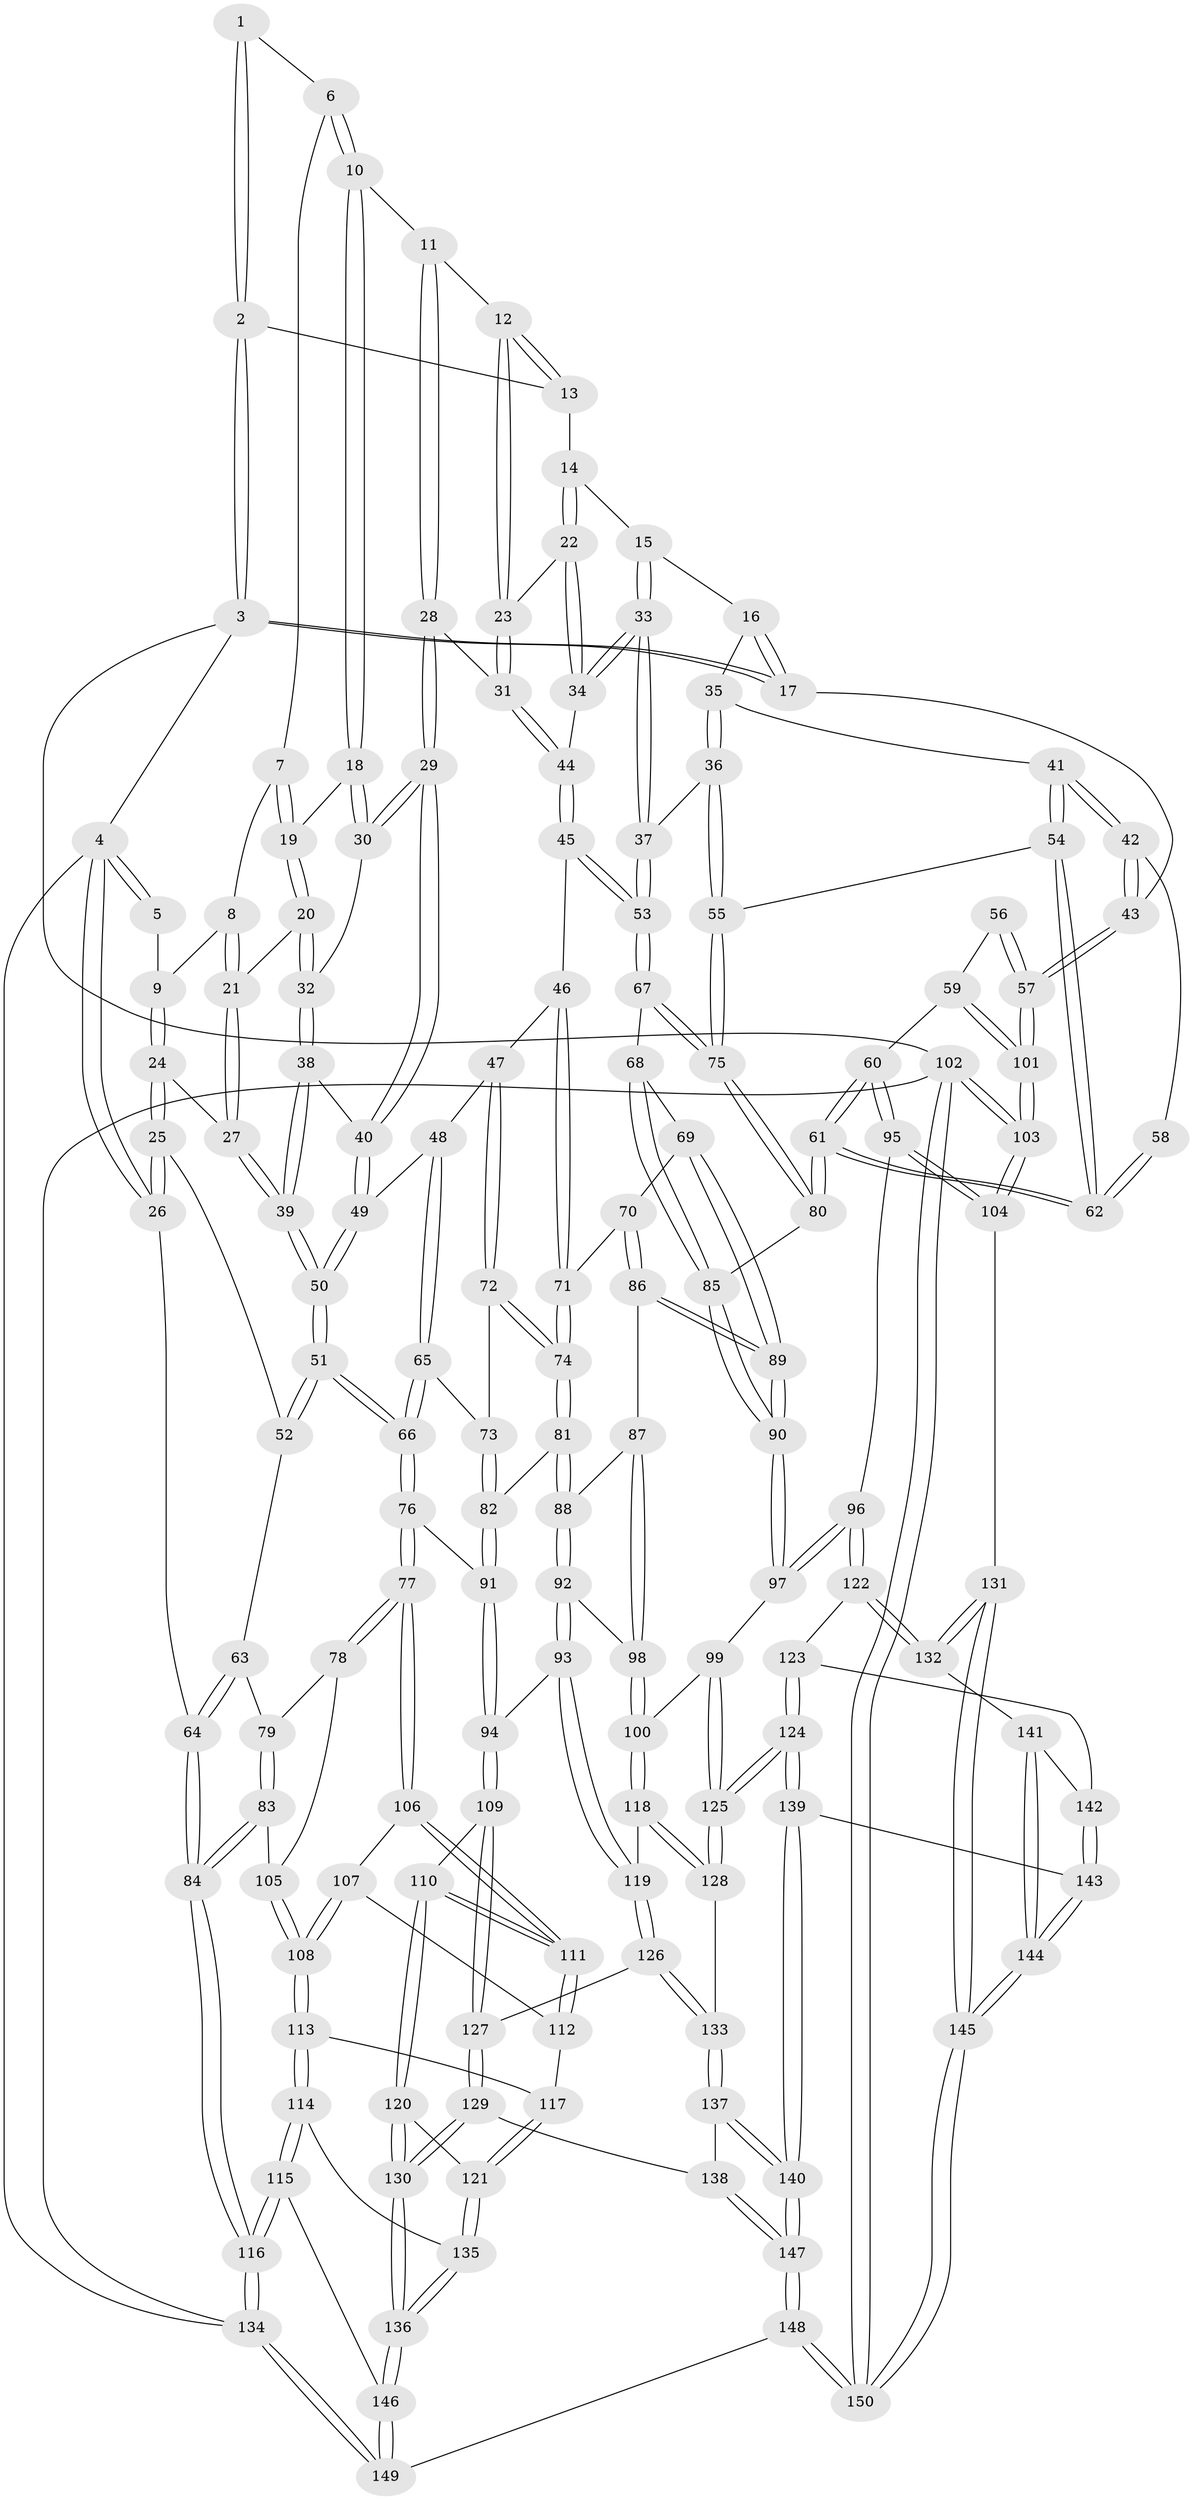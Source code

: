 // Generated by graph-tools (version 1.1) at 2025/03/03/09/25 03:03:21]
// undirected, 150 vertices, 372 edges
graph export_dot {
graph [start="1"]
  node [color=gray90,style=filled];
  1 [pos="+0.2808170973342112+0"];
  2 [pos="+0.6404107541897338+0"];
  3 [pos="+1+0"];
  4 [pos="+0+0"];
  5 [pos="+0.010313838520921836+0"];
  6 [pos="+0.2920778582469674+0"];
  7 [pos="+0.22503804494217416+0.06948234894374267"];
  8 [pos="+0.17799409528784116+0.10598131478235365"];
  9 [pos="+0.10852034423563275+0.09633668797050751"];
  10 [pos="+0.3603769763844416+0.08170148001660676"];
  11 [pos="+0.5007114811115249+0.10108543752814447"];
  12 [pos="+0.53999220473193+0.07888982051487234"];
  13 [pos="+0.6414659148708932+0"];
  14 [pos="+0.7202997705934417+0.027058329569994218"];
  15 [pos="+0.8529254390701102+0.12950414642379457"];
  16 [pos="+0.8856232785806164+0.1302045838535535"];
  17 [pos="+1+0"];
  18 [pos="+0.3533539594754371+0.11002378602937135"];
  19 [pos="+0.2516826685699015+0.13421574334268846"];
  20 [pos="+0.23502910957570555+0.1888293890601528"];
  21 [pos="+0.19806244177814544+0.18630281083350575"];
  22 [pos="+0.6804952217919487+0.19776170110554642"];
  23 [pos="+0.5995249448503042+0.19455661115861977"];
  24 [pos="+0.04212143108017584+0.2175903961219079"];
  25 [pos="+0.02140933182334487+0.22804277586617364"];
  26 [pos="+0+0.19325003876057487"];
  27 [pos="+0.13854007279713812+0.22043726398975091"];
  28 [pos="+0.4574946998533044+0.2100063804415115"];
  29 [pos="+0.38893470768225474+0.24026219424522632"];
  30 [pos="+0.35492717639763055+0.18193880041536947"];
  31 [pos="+0.5554595209860166+0.2528675239392521"];
  32 [pos="+0.23853850385298458+0.19143015949614034"];
  33 [pos="+0.7415132202887863+0.2647062645699264"];
  34 [pos="+0.7348281242253413+0.2584861275174818"];
  35 [pos="+0.9110006614710348+0.19168957197505823"];
  36 [pos="+0.7887645743984629+0.33221488685783446"];
  37 [pos="+0.7495973510692838+0.2992826251060969"];
  38 [pos="+0.2566379044288926+0.2657208005594223"];
  39 [pos="+0.21832141731504462+0.3174961311656294"];
  40 [pos="+0.38304741648042884+0.2633628968783587"];
  41 [pos="+0.9852365214760609+0.2856339967483712"];
  42 [pos="+1+0.2948930633554485"];
  43 [pos="+1+0.3388505547588573"];
  44 [pos="+0.5580617486622607+0.2846675432417152"];
  45 [pos="+0.5562908044821485+0.32170910858082485"];
  46 [pos="+0.44592334870432504+0.35486546018892373"];
  47 [pos="+0.44080942496752545+0.3538307567681252"];
  48 [pos="+0.40126532969638545+0.33258749617070904"];
  49 [pos="+0.3870264464189083+0.29135034367673107"];
  50 [pos="+0.21659303607339123+0.3476957724745465"];
  51 [pos="+0.20580528098382983+0.3854998849089607"];
  52 [pos="+0.08819104428645151+0.3486155934989333"];
  53 [pos="+0.6122887512131616+0.3754957723424711"];
  54 [pos="+0.8042351180339431+0.3501678786068208"];
  55 [pos="+0.8033081062242764+0.3498252480118901"];
  56 [pos="+0.9274893801122293+0.39993719549712914"];
  57 [pos="+1+0.38427331266796394"];
  58 [pos="+0.9209803182135077+0.39238393280522643"];
  59 [pos="+0.9628869451099361+0.5107104756813058"];
  60 [pos="+0.9024611661805529+0.5211451804920999"];
  61 [pos="+0.8965386977204539+0.5159723856082115"];
  62 [pos="+0.8388463764536378+0.3928498525608794"];
  63 [pos="+0.05396271343996197+0.40938555621195905"];
  64 [pos="+0+0.5296304855507374"];
  65 [pos="+0.30121002133224445+0.4382478618928043"];
  66 [pos="+0.24767048364512043+0.47820011560391523"];
  67 [pos="+0.6111528810736605+0.40256378868890247"];
  68 [pos="+0.6088797290318827+0.41051898118547275"];
  69 [pos="+0.6036572800214556+0.4166525811364584"];
  70 [pos="+0.5819211308247182+0.43131377716070296"];
  71 [pos="+0.49754748206511296+0.44030814239995486"];
  72 [pos="+0.42341245495755864+0.4471170135304896"];
  73 [pos="+0.4152043697281189+0.4514577124371881"];
  74 [pos="+0.4755222462232593+0.492529279437868"];
  75 [pos="+0.748323995739547+0.44288666453657616"];
  76 [pos="+0.2475473222676477+0.47909672580317303"];
  77 [pos="+0.21240691517599986+0.5101459177498526"];
  78 [pos="+0.1735388316844259+0.5188052122491246"];
  79 [pos="+0.08197459316377709+0.44754027365819266"];
  80 [pos="+0.7376613423517123+0.5053853782666438"];
  81 [pos="+0.4753395011184473+0.5213432321704774"];
  82 [pos="+0.39206130892729446+0.5236118287211279"];
  83 [pos="+0+0.5672914866907951"];
  84 [pos="+0+0.609680455811167"];
  85 [pos="+0.712828831407333+0.5308944987357656"];
  86 [pos="+0.5363037243488742+0.5425339486079341"];
  87 [pos="+0.5241982398021695+0.5466369439744598"];
  88 [pos="+0.4880317148776557+0.5351925874607402"];
  89 [pos="+0.6167005420117244+0.5562391630752384"];
  90 [pos="+0.689050522018223+0.5992424776356837"];
  91 [pos="+0.33212616855031585+0.54003226080198"];
  92 [pos="+0.4247914349023971+0.6420721717404395"];
  93 [pos="+0.41200292544904016+0.649433554104914"];
  94 [pos="+0.37807348216995595+0.6630955906036518"];
  95 [pos="+0.8539923783253721+0.6369894636259789"];
  96 [pos="+0.7775714859931593+0.6685707124456264"];
  97 [pos="+0.6931239540139515+0.618313535524936"];
  98 [pos="+0.5328516939535951+0.6433993272794347"];
  99 [pos="+0.627523470146351+0.6709800610222192"];
  100 [pos="+0.5697941902473495+0.6839833488201518"];
  101 [pos="+1+0.49631903913302367"];
  102 [pos="+1+1"];
  103 [pos="+1+0.7919820591617255"];
  104 [pos="+1+0.7884574439374287"];
  105 [pos="+0.12812694563620036+0.5442134160202986"];
  106 [pos="+0.21615533216376523+0.5908956970610109"];
  107 [pos="+0.21063217795274486+0.617841677833486"];
  108 [pos="+0.11747332180056773+0.6953174903418571"];
  109 [pos="+0.37324856688818087+0.675845214514158"];
  110 [pos="+0.3366819538156857+0.689963261274577"];
  111 [pos="+0.32603702517475686+0.6859026314610088"];
  112 [pos="+0.22682322197632232+0.673813199539614"];
  113 [pos="+0.10765034527513505+0.7158855381961466"];
  114 [pos="+0.03606493085934195+0.7922634304527019"];
  115 [pos="+0+0.8369043676059603"];
  116 [pos="+0+0.8873532164017645"];
  117 [pos="+0.2167296553476223+0.6947300473899695"];
  118 [pos="+0.5558026558838427+0.7048579430641436"];
  119 [pos="+0.5394594797622215+0.7198110008307189"];
  120 [pos="+0.27787141661972115+0.7619260598279768"];
  121 [pos="+0.24323163413319154+0.7550563650979617"];
  122 [pos="+0.7789761398553103+0.7440639084836771"];
  123 [pos="+0.7252117940069817+0.8184384269097906"];
  124 [pos="+0.6701085869871216+0.8332529064643117"];
  125 [pos="+0.6639224895084965+0.8280250152452323"];
  126 [pos="+0.5110888484498239+0.7559382356615393"];
  127 [pos="+0.4306438786724197+0.7750258466695349"];
  128 [pos="+0.620373159910684+0.817248126580312"];
  129 [pos="+0.40714891709803575+0.8539879152704142"];
  130 [pos="+0.3144076105870201+0.8886646099227157"];
  131 [pos="+0.9829059787494321+0.8208277994875594"];
  132 [pos="+0.9033201138951364+0.8245635679392561"];
  133 [pos="+0.5550962541084008+0.8209815480794705"];
  134 [pos="+0+1"];
  135 [pos="+0.15026659765531258+0.7933166937012258"];
  136 [pos="+0.3099478397135107+0.8939159636211681"];
  137 [pos="+0.5384205718425262+0.8538525658247376"];
  138 [pos="+0.46743621523685175+0.8981208922648196"];
  139 [pos="+0.6410993617399141+0.932236835536588"];
  140 [pos="+0.6344143627253159+0.9428420277992144"];
  141 [pos="+0.8608319989224759+0.8612135094533371"];
  142 [pos="+0.7608429061300441+0.858823079682678"];
  143 [pos="+0.7772888127452551+0.9302956040807064"];
  144 [pos="+0.8171254937206069+0.9770174367392511"];
  145 [pos="+0.8398411005523985+1"];
  146 [pos="+0.29098028075060933+0.9356712313601817"];
  147 [pos="+0.5696190768857923+1"];
  148 [pos="+0.5697220632398249+1"];
  149 [pos="+0.28375846418065215+1"];
  150 [pos="+0.8420260736169405+1"];
  1 -- 2;
  1 -- 2;
  1 -- 6;
  2 -- 3;
  2 -- 3;
  2 -- 13;
  3 -- 4;
  3 -- 17;
  3 -- 17;
  3 -- 102;
  4 -- 5;
  4 -- 5;
  4 -- 26;
  4 -- 26;
  4 -- 134;
  5 -- 9;
  6 -- 7;
  6 -- 10;
  6 -- 10;
  7 -- 8;
  7 -- 19;
  7 -- 19;
  8 -- 9;
  8 -- 21;
  8 -- 21;
  9 -- 24;
  9 -- 24;
  10 -- 11;
  10 -- 18;
  10 -- 18;
  11 -- 12;
  11 -- 28;
  11 -- 28;
  12 -- 13;
  12 -- 13;
  12 -- 23;
  12 -- 23;
  13 -- 14;
  14 -- 15;
  14 -- 22;
  14 -- 22;
  15 -- 16;
  15 -- 33;
  15 -- 33;
  16 -- 17;
  16 -- 17;
  16 -- 35;
  17 -- 43;
  18 -- 19;
  18 -- 30;
  18 -- 30;
  19 -- 20;
  19 -- 20;
  20 -- 21;
  20 -- 32;
  20 -- 32;
  21 -- 27;
  21 -- 27;
  22 -- 23;
  22 -- 34;
  22 -- 34;
  23 -- 31;
  23 -- 31;
  24 -- 25;
  24 -- 25;
  24 -- 27;
  25 -- 26;
  25 -- 26;
  25 -- 52;
  26 -- 64;
  27 -- 39;
  27 -- 39;
  28 -- 29;
  28 -- 29;
  28 -- 31;
  29 -- 30;
  29 -- 30;
  29 -- 40;
  29 -- 40;
  30 -- 32;
  31 -- 44;
  31 -- 44;
  32 -- 38;
  32 -- 38;
  33 -- 34;
  33 -- 34;
  33 -- 37;
  33 -- 37;
  34 -- 44;
  35 -- 36;
  35 -- 36;
  35 -- 41;
  36 -- 37;
  36 -- 55;
  36 -- 55;
  37 -- 53;
  37 -- 53;
  38 -- 39;
  38 -- 39;
  38 -- 40;
  39 -- 50;
  39 -- 50;
  40 -- 49;
  40 -- 49;
  41 -- 42;
  41 -- 42;
  41 -- 54;
  41 -- 54;
  42 -- 43;
  42 -- 43;
  42 -- 58;
  43 -- 57;
  43 -- 57;
  44 -- 45;
  44 -- 45;
  45 -- 46;
  45 -- 53;
  45 -- 53;
  46 -- 47;
  46 -- 71;
  46 -- 71;
  47 -- 48;
  47 -- 72;
  47 -- 72;
  48 -- 49;
  48 -- 65;
  48 -- 65;
  49 -- 50;
  49 -- 50;
  50 -- 51;
  50 -- 51;
  51 -- 52;
  51 -- 52;
  51 -- 66;
  51 -- 66;
  52 -- 63;
  53 -- 67;
  53 -- 67;
  54 -- 55;
  54 -- 62;
  54 -- 62;
  55 -- 75;
  55 -- 75;
  56 -- 57;
  56 -- 57;
  56 -- 59;
  57 -- 101;
  57 -- 101;
  58 -- 62;
  58 -- 62;
  59 -- 60;
  59 -- 101;
  59 -- 101;
  60 -- 61;
  60 -- 61;
  60 -- 95;
  60 -- 95;
  61 -- 62;
  61 -- 62;
  61 -- 80;
  61 -- 80;
  63 -- 64;
  63 -- 64;
  63 -- 79;
  64 -- 84;
  64 -- 84;
  65 -- 66;
  65 -- 66;
  65 -- 73;
  66 -- 76;
  66 -- 76;
  67 -- 68;
  67 -- 75;
  67 -- 75;
  68 -- 69;
  68 -- 85;
  68 -- 85;
  69 -- 70;
  69 -- 89;
  69 -- 89;
  70 -- 71;
  70 -- 86;
  70 -- 86;
  71 -- 74;
  71 -- 74;
  72 -- 73;
  72 -- 74;
  72 -- 74;
  73 -- 82;
  73 -- 82;
  74 -- 81;
  74 -- 81;
  75 -- 80;
  75 -- 80;
  76 -- 77;
  76 -- 77;
  76 -- 91;
  77 -- 78;
  77 -- 78;
  77 -- 106;
  77 -- 106;
  78 -- 79;
  78 -- 105;
  79 -- 83;
  79 -- 83;
  80 -- 85;
  81 -- 82;
  81 -- 88;
  81 -- 88;
  82 -- 91;
  82 -- 91;
  83 -- 84;
  83 -- 84;
  83 -- 105;
  84 -- 116;
  84 -- 116;
  85 -- 90;
  85 -- 90;
  86 -- 87;
  86 -- 89;
  86 -- 89;
  87 -- 88;
  87 -- 98;
  87 -- 98;
  88 -- 92;
  88 -- 92;
  89 -- 90;
  89 -- 90;
  90 -- 97;
  90 -- 97;
  91 -- 94;
  91 -- 94;
  92 -- 93;
  92 -- 93;
  92 -- 98;
  93 -- 94;
  93 -- 119;
  93 -- 119;
  94 -- 109;
  94 -- 109;
  95 -- 96;
  95 -- 104;
  95 -- 104;
  96 -- 97;
  96 -- 97;
  96 -- 122;
  96 -- 122;
  97 -- 99;
  98 -- 100;
  98 -- 100;
  99 -- 100;
  99 -- 125;
  99 -- 125;
  100 -- 118;
  100 -- 118;
  101 -- 103;
  101 -- 103;
  102 -- 103;
  102 -- 103;
  102 -- 150;
  102 -- 150;
  102 -- 134;
  103 -- 104;
  103 -- 104;
  104 -- 131;
  105 -- 108;
  105 -- 108;
  106 -- 107;
  106 -- 111;
  106 -- 111;
  107 -- 108;
  107 -- 108;
  107 -- 112;
  108 -- 113;
  108 -- 113;
  109 -- 110;
  109 -- 127;
  109 -- 127;
  110 -- 111;
  110 -- 111;
  110 -- 120;
  110 -- 120;
  111 -- 112;
  111 -- 112;
  112 -- 117;
  113 -- 114;
  113 -- 114;
  113 -- 117;
  114 -- 115;
  114 -- 115;
  114 -- 135;
  115 -- 116;
  115 -- 116;
  115 -- 146;
  116 -- 134;
  116 -- 134;
  117 -- 121;
  117 -- 121;
  118 -- 119;
  118 -- 128;
  118 -- 128;
  119 -- 126;
  119 -- 126;
  120 -- 121;
  120 -- 130;
  120 -- 130;
  121 -- 135;
  121 -- 135;
  122 -- 123;
  122 -- 132;
  122 -- 132;
  123 -- 124;
  123 -- 124;
  123 -- 142;
  124 -- 125;
  124 -- 125;
  124 -- 139;
  124 -- 139;
  125 -- 128;
  125 -- 128;
  126 -- 127;
  126 -- 133;
  126 -- 133;
  127 -- 129;
  127 -- 129;
  128 -- 133;
  129 -- 130;
  129 -- 130;
  129 -- 138;
  130 -- 136;
  130 -- 136;
  131 -- 132;
  131 -- 132;
  131 -- 145;
  131 -- 145;
  132 -- 141;
  133 -- 137;
  133 -- 137;
  134 -- 149;
  134 -- 149;
  135 -- 136;
  135 -- 136;
  136 -- 146;
  136 -- 146;
  137 -- 138;
  137 -- 140;
  137 -- 140;
  138 -- 147;
  138 -- 147;
  139 -- 140;
  139 -- 140;
  139 -- 143;
  140 -- 147;
  140 -- 147;
  141 -- 142;
  141 -- 144;
  141 -- 144;
  142 -- 143;
  142 -- 143;
  143 -- 144;
  143 -- 144;
  144 -- 145;
  144 -- 145;
  145 -- 150;
  145 -- 150;
  146 -- 149;
  146 -- 149;
  147 -- 148;
  147 -- 148;
  148 -- 149;
  148 -- 150;
  148 -- 150;
}
